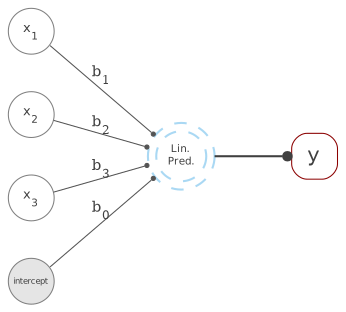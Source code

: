 digraph DAG {

    graph [rankdir = LR bgcolor=transparent]

    node [shape = square, fontcolor=gray25 color=gray80]

    node [fontname="Helvetica" fontsize=6 fixedsize=true width=.3 shape=circle color=gray50 penwidth=.5]
    x1 [label=<x<sub>1</sub>>]; x2 [label=<x<sub>2</sub>>]; x3 [label=<x<sub>3</sub>>]; 

    node [fillcolor=gray90 style=filled fixedsize=true width=.4]
    lp [label = "Lin.\nPred." width=.33 color = "#56B4E980" shape=doublecircle style=dashed penwidth=1 fontsize = 5];
    
    node [fillcolor=gray90 style=filled fixedsize=true width=.4 penwidth=.5]
    b0[label=intercept width=.3 fontsize=4];

    y [fixedsize=True fontsize =10 width=.3 color=darkred shape=square style=rounded];

    edge [color=gray50 style=filled arrowsize=.5 fontsize = 5 fontcolor=gray25]
    x1 -> lp [label=<b<sub>1</sub>> arrowhead="dot" arrowsize=0.25 minlen=1 fontsize=7 color=gray33 penwidth=.5]; 
    x2 -> lp [label=<b<sub>2</sub>> arrowhead="dot" arrowsize=0.25 minlen=1 fontsize=7 color=gray33 penwidth=.5]; 
    x3 -> lp [label=<b<sub>3</sub>> arrowhead="dot" arrowsize=0.25 minlen=1 fontsize=7 color=gray33 penwidth=.5];
    b0 -> lp [label=<b<sub>0</sub>> arrowhead="dot" arrowsize=0.25 minlen=1 fontsize=7 color=gray33 penwidth=.5];

    lp  -> y [label="" arrowhead="dot" arrowsize=0.5 minlen=1 color=gray25 penwidth=1];
}